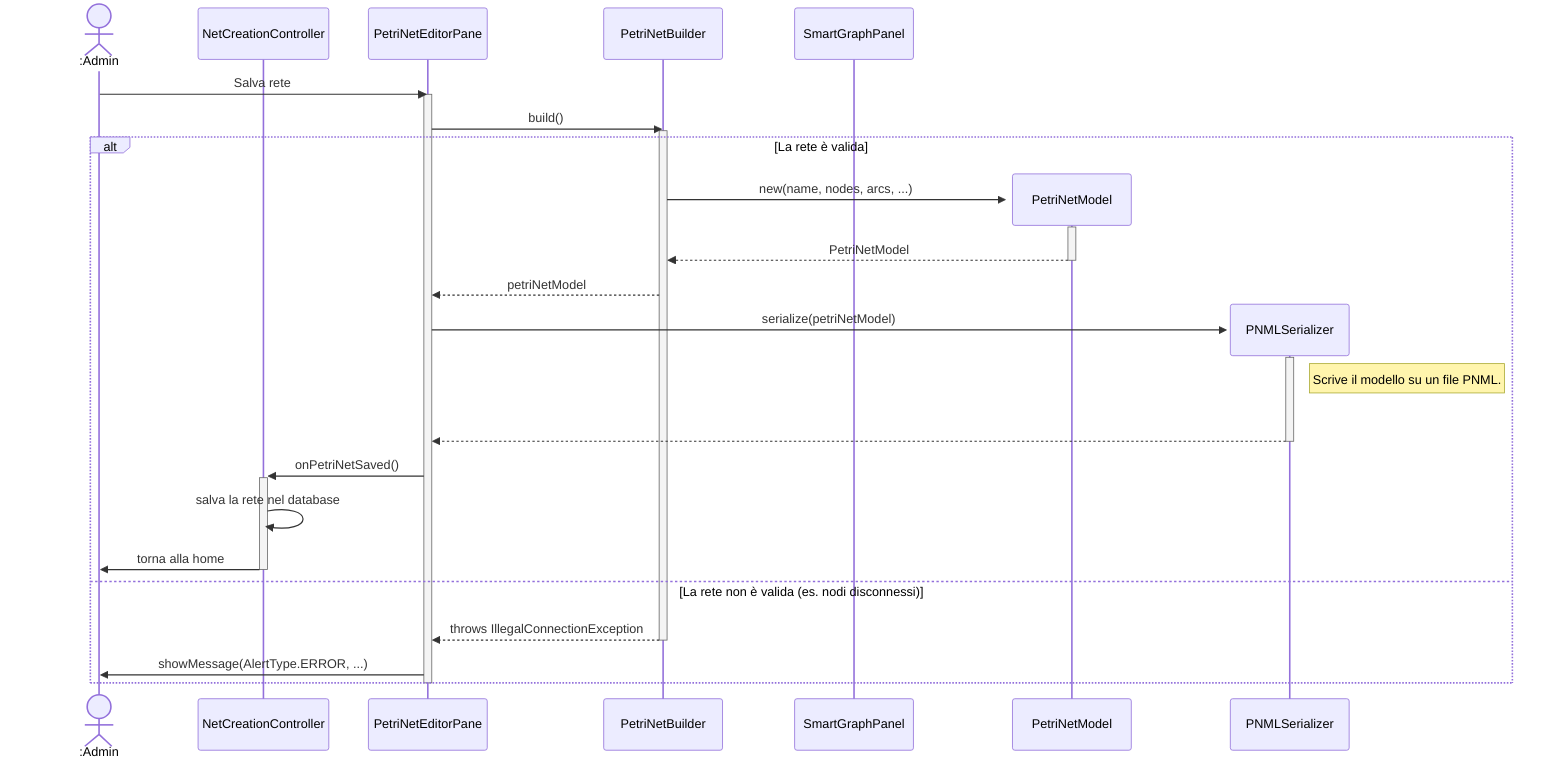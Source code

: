 sequenceDiagram
    actor Admin as :Admin
    participant Controller as NetCreationController

    participant EditorPane as PetriNetEditorPane
    participant Builder as PetriNetBuilder
    participant GraphView as SmartGraphPanel
    participant EditorPane as PetriNetEditorPane
    participant Builder as PetriNetBuilder

    Admin->>EditorPane: Salva rete
    activate EditorPane

    EditorPane->>Builder: build()
    activate Builder


    alt La rete è valida
        create participant Model as PetriNetModel

        Builder->>+Model: new(name, nodes, arcs, ...)
        Model-->>-Builder: PetriNetModel
        Builder-->>EditorPane: petriNetModel

        create participant Serializer as PNMLSerializer
        EditorPane->>Serializer: serialize(petriNetModel)
        activate Serializer
        Note right of Serializer: Scrive il modello su un file PNML.
        Serializer-->>EditorPane: <br>
        deactivate Serializer
        EditorPane->>+Controller: onPetriNetSaved()
        Controller->>Controller: salva la rete nel database
        Controller->>-Admin: torna alla home

    else La rete non è valida (es. nodi disconnessi)
        Builder-->>-EditorPane: throws IllegalConnectionException
        EditorPane->>Admin: showMessage(AlertType.ERROR, ...)
        destroy Model
        destroy Serializer

    end

    deactivate EditorPane
